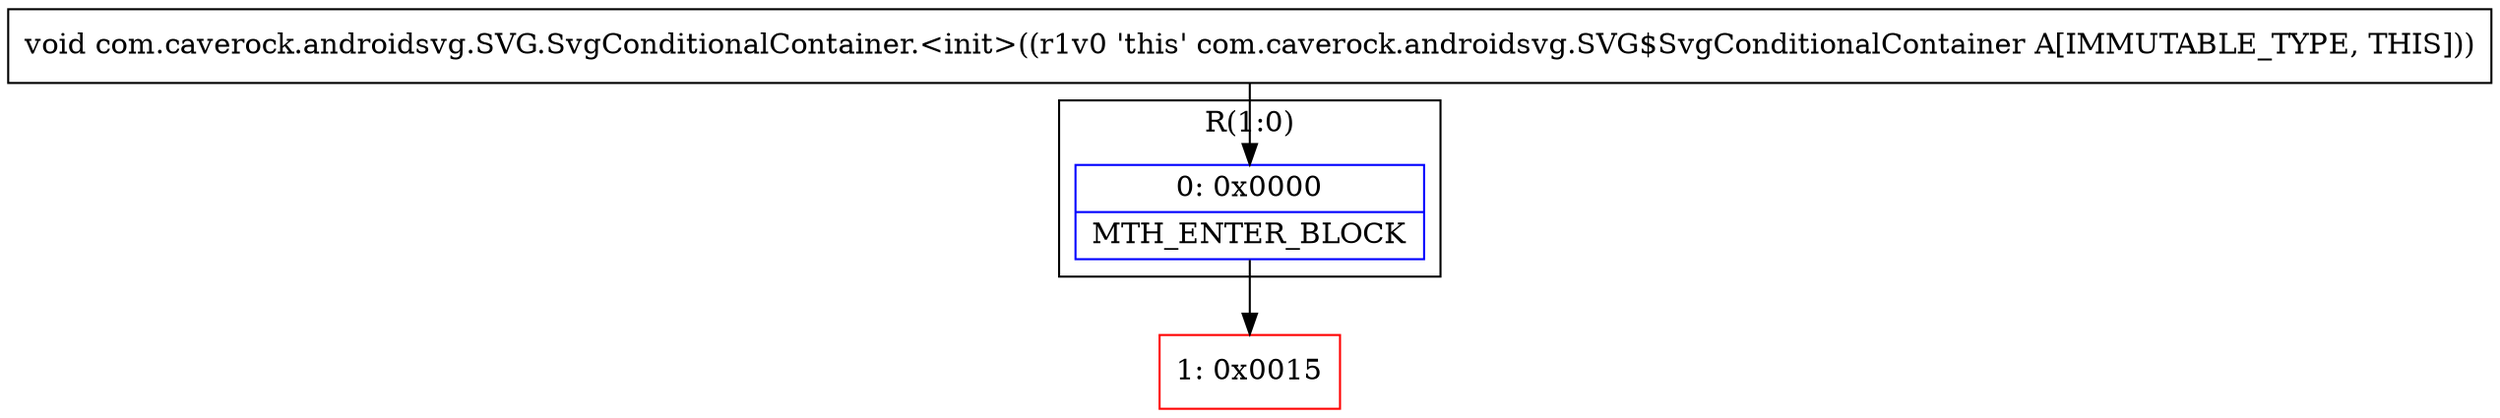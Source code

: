 digraph "CFG forcom.caverock.androidsvg.SVG.SvgConditionalContainer.\<init\>()V" {
subgraph cluster_Region_1407057761 {
label = "R(1:0)";
node [shape=record,color=blue];
Node_0 [shape=record,label="{0\:\ 0x0000|MTH_ENTER_BLOCK\l}"];
}
Node_1 [shape=record,color=red,label="{1\:\ 0x0015}"];
MethodNode[shape=record,label="{void com.caverock.androidsvg.SVG.SvgConditionalContainer.\<init\>((r1v0 'this' com.caverock.androidsvg.SVG$SvgConditionalContainer A[IMMUTABLE_TYPE, THIS])) }"];
MethodNode -> Node_0;
Node_0 -> Node_1;
}

